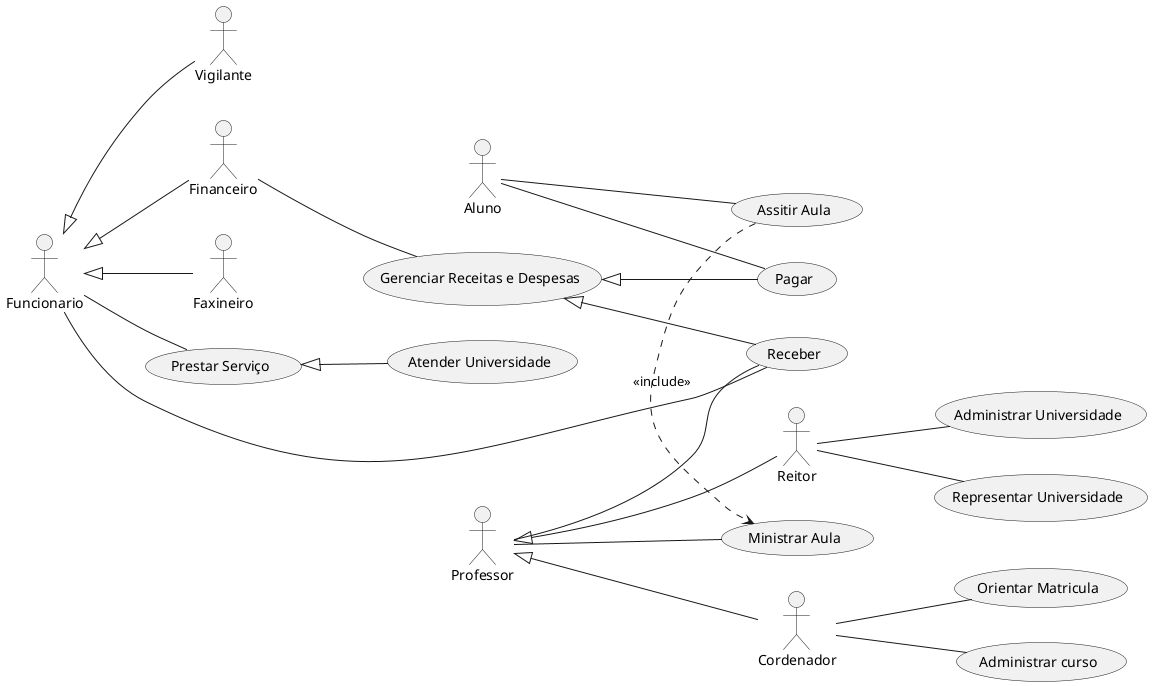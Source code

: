 @startuml



/'Caso de uso do sistema restaurante '/
left to right direction
actor Aluno as a
actor Funcionario as fu
actor Professor as p
actor Cordenador as c    
actor Reitor as r
actor Vigilante as v
actor Financeiro as f
actor Faxineiro as fa

usecase "Ministrar Aula" as UC1
usecase "Assitir Aula" as UC2
usecase "Orientar Matricula" as UC3
usecase "Administrar curso" as UC4
usecase "Administrar Universidade" as UC5
usecase "Representar Universidade" as UC6
usecase "Prestar Serviço" as UC7
usecase "Atender Universidade" as UC8
usecase "Gerenciar Receitas e Despesas" as UC9
usecase "Pagar" as UC10
usecase "Receber" as UC11
(UC2) .> (UC1) : <<include>>

fu -- UC7
fu -- UC11
fu <|-- fa
fu <|-- v
fu <|-- f
f -- UC9
UC9 <|-- UC10
UC9 <|-- UC11
a -- UC2
a -- UC10
p -- UC1
p -- UC11
c -- UC3
c -- UC4
r -- UC5
r -- UC6
UC7 <|-- UC8 
p <|-- r
p <|-- c

@enduml



